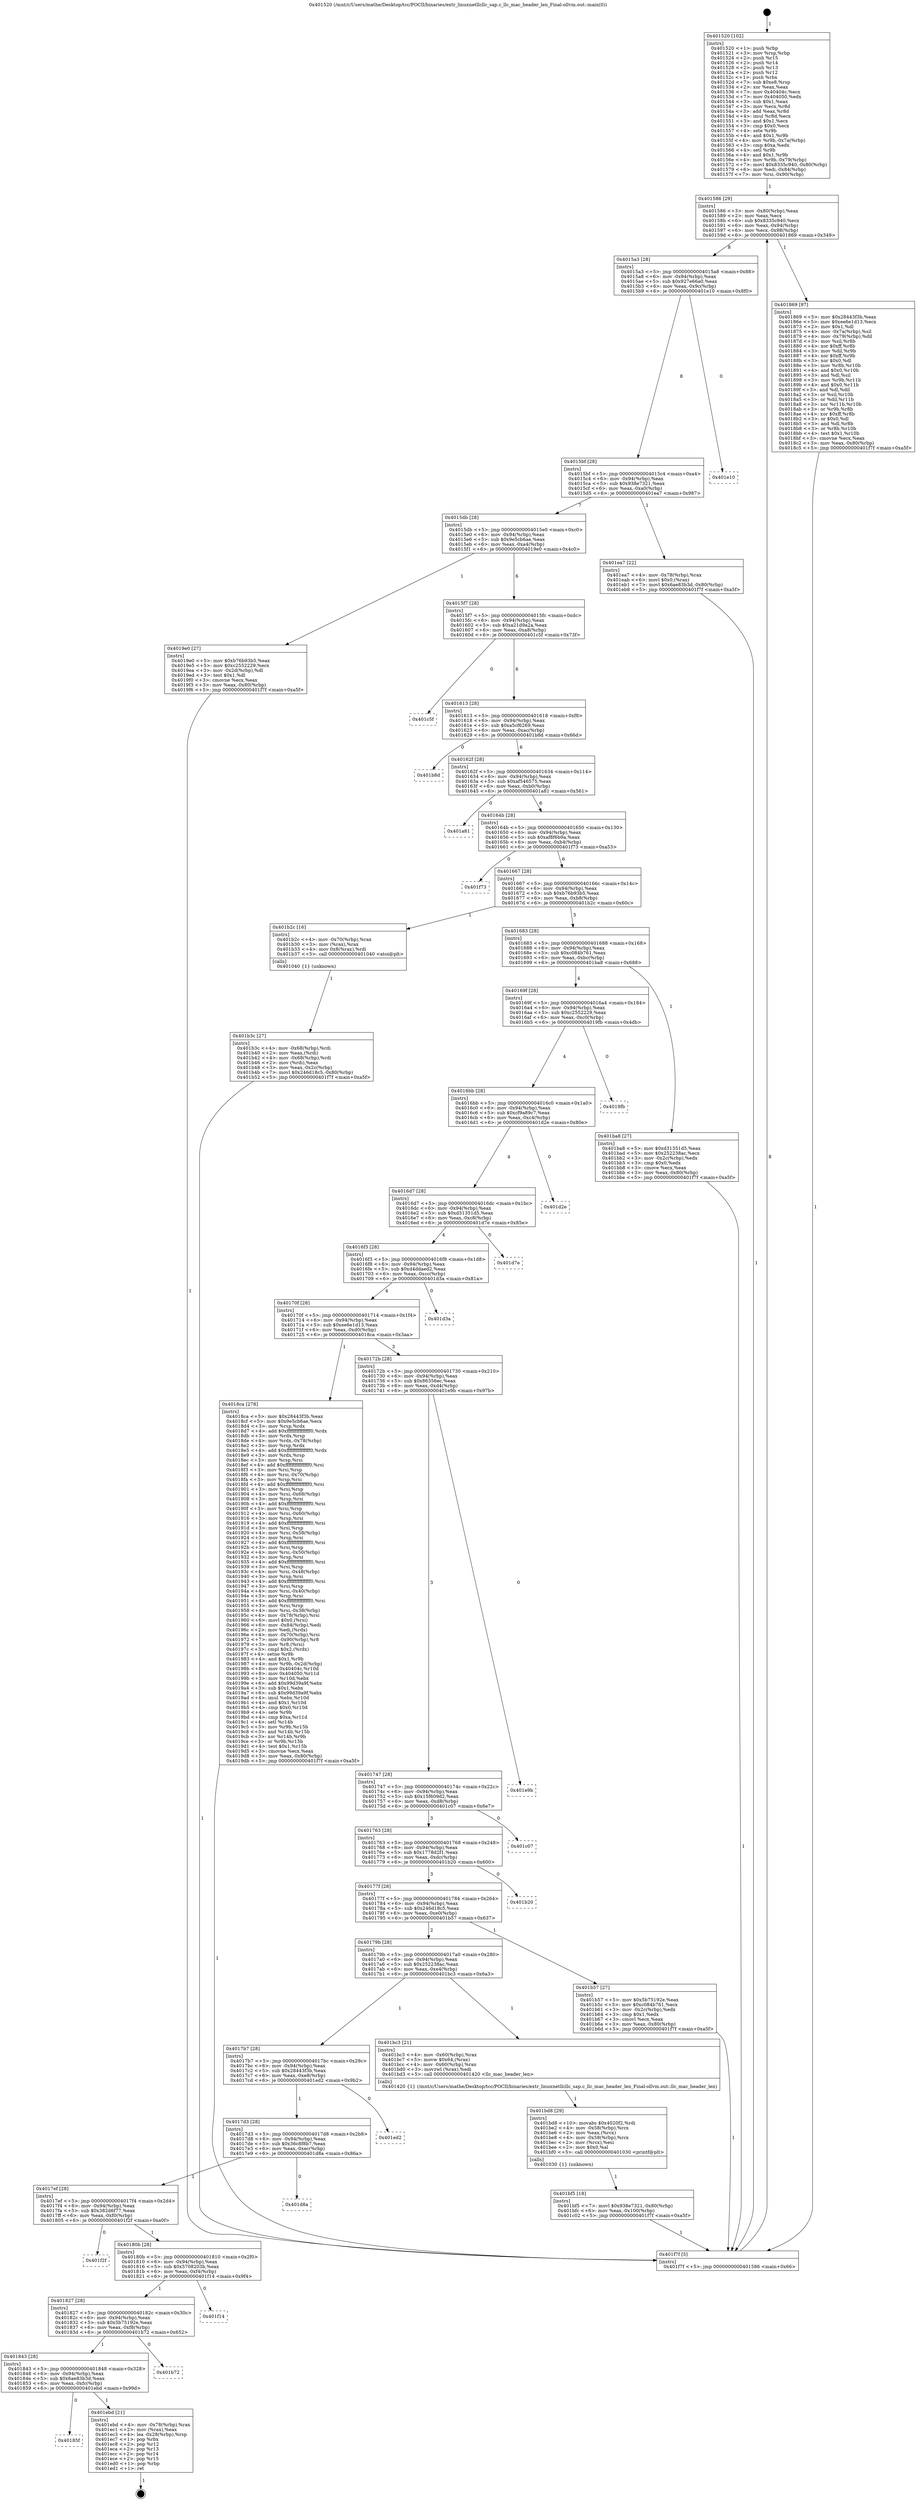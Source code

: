 digraph "0x401520" {
  label = "0x401520 (/mnt/c/Users/mathe/Desktop/tcc/POCII/binaries/extr_linuxnetllcllc_sap.c_llc_mac_header_len_Final-ollvm.out::main(0))"
  labelloc = "t"
  node[shape=record]

  Entry [label="",width=0.3,height=0.3,shape=circle,fillcolor=black,style=filled]
  "0x401586" [label="{
     0x401586 [29]\l
     | [instrs]\l
     &nbsp;&nbsp;0x401586 \<+3\>: mov -0x80(%rbp),%eax\l
     &nbsp;&nbsp;0x401589 \<+2\>: mov %eax,%ecx\l
     &nbsp;&nbsp;0x40158b \<+6\>: sub $0x8335c940,%ecx\l
     &nbsp;&nbsp;0x401591 \<+6\>: mov %eax,-0x94(%rbp)\l
     &nbsp;&nbsp;0x401597 \<+6\>: mov %ecx,-0x98(%rbp)\l
     &nbsp;&nbsp;0x40159d \<+6\>: je 0000000000401869 \<main+0x349\>\l
  }"]
  "0x401869" [label="{
     0x401869 [97]\l
     | [instrs]\l
     &nbsp;&nbsp;0x401869 \<+5\>: mov $0x28443f3b,%eax\l
     &nbsp;&nbsp;0x40186e \<+5\>: mov $0xee6e1d13,%ecx\l
     &nbsp;&nbsp;0x401873 \<+2\>: mov $0x1,%dl\l
     &nbsp;&nbsp;0x401875 \<+4\>: mov -0x7a(%rbp),%sil\l
     &nbsp;&nbsp;0x401879 \<+4\>: mov -0x79(%rbp),%dil\l
     &nbsp;&nbsp;0x40187d \<+3\>: mov %sil,%r8b\l
     &nbsp;&nbsp;0x401880 \<+4\>: xor $0xff,%r8b\l
     &nbsp;&nbsp;0x401884 \<+3\>: mov %dil,%r9b\l
     &nbsp;&nbsp;0x401887 \<+4\>: xor $0xff,%r9b\l
     &nbsp;&nbsp;0x40188b \<+3\>: xor $0x0,%dl\l
     &nbsp;&nbsp;0x40188e \<+3\>: mov %r8b,%r10b\l
     &nbsp;&nbsp;0x401891 \<+4\>: and $0x0,%r10b\l
     &nbsp;&nbsp;0x401895 \<+3\>: and %dl,%sil\l
     &nbsp;&nbsp;0x401898 \<+3\>: mov %r9b,%r11b\l
     &nbsp;&nbsp;0x40189b \<+4\>: and $0x0,%r11b\l
     &nbsp;&nbsp;0x40189f \<+3\>: and %dl,%dil\l
     &nbsp;&nbsp;0x4018a2 \<+3\>: or %sil,%r10b\l
     &nbsp;&nbsp;0x4018a5 \<+3\>: or %dil,%r11b\l
     &nbsp;&nbsp;0x4018a8 \<+3\>: xor %r11b,%r10b\l
     &nbsp;&nbsp;0x4018ab \<+3\>: or %r9b,%r8b\l
     &nbsp;&nbsp;0x4018ae \<+4\>: xor $0xff,%r8b\l
     &nbsp;&nbsp;0x4018b2 \<+3\>: or $0x0,%dl\l
     &nbsp;&nbsp;0x4018b5 \<+3\>: and %dl,%r8b\l
     &nbsp;&nbsp;0x4018b8 \<+3\>: or %r8b,%r10b\l
     &nbsp;&nbsp;0x4018bb \<+4\>: test $0x1,%r10b\l
     &nbsp;&nbsp;0x4018bf \<+3\>: cmovne %ecx,%eax\l
     &nbsp;&nbsp;0x4018c2 \<+3\>: mov %eax,-0x80(%rbp)\l
     &nbsp;&nbsp;0x4018c5 \<+5\>: jmp 0000000000401f7f \<main+0xa5f\>\l
  }"]
  "0x4015a3" [label="{
     0x4015a3 [28]\l
     | [instrs]\l
     &nbsp;&nbsp;0x4015a3 \<+5\>: jmp 00000000004015a8 \<main+0x88\>\l
     &nbsp;&nbsp;0x4015a8 \<+6\>: mov -0x94(%rbp),%eax\l
     &nbsp;&nbsp;0x4015ae \<+5\>: sub $0x927e66a0,%eax\l
     &nbsp;&nbsp;0x4015b3 \<+6\>: mov %eax,-0x9c(%rbp)\l
     &nbsp;&nbsp;0x4015b9 \<+6\>: je 0000000000401e10 \<main+0x8f0\>\l
  }"]
  "0x401f7f" [label="{
     0x401f7f [5]\l
     | [instrs]\l
     &nbsp;&nbsp;0x401f7f \<+5\>: jmp 0000000000401586 \<main+0x66\>\l
  }"]
  "0x401520" [label="{
     0x401520 [102]\l
     | [instrs]\l
     &nbsp;&nbsp;0x401520 \<+1\>: push %rbp\l
     &nbsp;&nbsp;0x401521 \<+3\>: mov %rsp,%rbp\l
     &nbsp;&nbsp;0x401524 \<+2\>: push %r15\l
     &nbsp;&nbsp;0x401526 \<+2\>: push %r14\l
     &nbsp;&nbsp;0x401528 \<+2\>: push %r13\l
     &nbsp;&nbsp;0x40152a \<+2\>: push %r12\l
     &nbsp;&nbsp;0x40152c \<+1\>: push %rbx\l
     &nbsp;&nbsp;0x40152d \<+7\>: sub $0xe8,%rsp\l
     &nbsp;&nbsp;0x401534 \<+2\>: xor %eax,%eax\l
     &nbsp;&nbsp;0x401536 \<+7\>: mov 0x40404c,%ecx\l
     &nbsp;&nbsp;0x40153d \<+7\>: mov 0x404050,%edx\l
     &nbsp;&nbsp;0x401544 \<+3\>: sub $0x1,%eax\l
     &nbsp;&nbsp;0x401547 \<+3\>: mov %ecx,%r8d\l
     &nbsp;&nbsp;0x40154a \<+3\>: add %eax,%r8d\l
     &nbsp;&nbsp;0x40154d \<+4\>: imul %r8d,%ecx\l
     &nbsp;&nbsp;0x401551 \<+3\>: and $0x1,%ecx\l
     &nbsp;&nbsp;0x401554 \<+3\>: cmp $0x0,%ecx\l
     &nbsp;&nbsp;0x401557 \<+4\>: sete %r9b\l
     &nbsp;&nbsp;0x40155b \<+4\>: and $0x1,%r9b\l
     &nbsp;&nbsp;0x40155f \<+4\>: mov %r9b,-0x7a(%rbp)\l
     &nbsp;&nbsp;0x401563 \<+3\>: cmp $0xa,%edx\l
     &nbsp;&nbsp;0x401566 \<+4\>: setl %r9b\l
     &nbsp;&nbsp;0x40156a \<+4\>: and $0x1,%r9b\l
     &nbsp;&nbsp;0x40156e \<+4\>: mov %r9b,-0x79(%rbp)\l
     &nbsp;&nbsp;0x401572 \<+7\>: movl $0x8335c940,-0x80(%rbp)\l
     &nbsp;&nbsp;0x401579 \<+6\>: mov %edi,-0x84(%rbp)\l
     &nbsp;&nbsp;0x40157f \<+7\>: mov %rsi,-0x90(%rbp)\l
  }"]
  Exit [label="",width=0.3,height=0.3,shape=circle,fillcolor=black,style=filled,peripheries=2]
  "0x401e10" [label="{
     0x401e10\l
  }", style=dashed]
  "0x4015bf" [label="{
     0x4015bf [28]\l
     | [instrs]\l
     &nbsp;&nbsp;0x4015bf \<+5\>: jmp 00000000004015c4 \<main+0xa4\>\l
     &nbsp;&nbsp;0x4015c4 \<+6\>: mov -0x94(%rbp),%eax\l
     &nbsp;&nbsp;0x4015ca \<+5\>: sub $0x938e7321,%eax\l
     &nbsp;&nbsp;0x4015cf \<+6\>: mov %eax,-0xa0(%rbp)\l
     &nbsp;&nbsp;0x4015d5 \<+6\>: je 0000000000401ea7 \<main+0x987\>\l
  }"]
  "0x40185f" [label="{
     0x40185f\l
  }", style=dashed]
  "0x401ea7" [label="{
     0x401ea7 [22]\l
     | [instrs]\l
     &nbsp;&nbsp;0x401ea7 \<+4\>: mov -0x78(%rbp),%rax\l
     &nbsp;&nbsp;0x401eab \<+6\>: movl $0x0,(%rax)\l
     &nbsp;&nbsp;0x401eb1 \<+7\>: movl $0x6ae83b3d,-0x80(%rbp)\l
     &nbsp;&nbsp;0x401eb8 \<+5\>: jmp 0000000000401f7f \<main+0xa5f\>\l
  }"]
  "0x4015db" [label="{
     0x4015db [28]\l
     | [instrs]\l
     &nbsp;&nbsp;0x4015db \<+5\>: jmp 00000000004015e0 \<main+0xc0\>\l
     &nbsp;&nbsp;0x4015e0 \<+6\>: mov -0x94(%rbp),%eax\l
     &nbsp;&nbsp;0x4015e6 \<+5\>: sub $0x9e5cb6ae,%eax\l
     &nbsp;&nbsp;0x4015eb \<+6\>: mov %eax,-0xa4(%rbp)\l
     &nbsp;&nbsp;0x4015f1 \<+6\>: je 00000000004019e0 \<main+0x4c0\>\l
  }"]
  "0x401ebd" [label="{
     0x401ebd [21]\l
     | [instrs]\l
     &nbsp;&nbsp;0x401ebd \<+4\>: mov -0x78(%rbp),%rax\l
     &nbsp;&nbsp;0x401ec1 \<+2\>: mov (%rax),%eax\l
     &nbsp;&nbsp;0x401ec3 \<+4\>: lea -0x28(%rbp),%rsp\l
     &nbsp;&nbsp;0x401ec7 \<+1\>: pop %rbx\l
     &nbsp;&nbsp;0x401ec8 \<+2\>: pop %r12\l
     &nbsp;&nbsp;0x401eca \<+2\>: pop %r13\l
     &nbsp;&nbsp;0x401ecc \<+2\>: pop %r14\l
     &nbsp;&nbsp;0x401ece \<+2\>: pop %r15\l
     &nbsp;&nbsp;0x401ed0 \<+1\>: pop %rbp\l
     &nbsp;&nbsp;0x401ed1 \<+1\>: ret\l
  }"]
  "0x4019e0" [label="{
     0x4019e0 [27]\l
     | [instrs]\l
     &nbsp;&nbsp;0x4019e0 \<+5\>: mov $0xb76b93b5,%eax\l
     &nbsp;&nbsp;0x4019e5 \<+5\>: mov $0xc2552229,%ecx\l
     &nbsp;&nbsp;0x4019ea \<+3\>: mov -0x2d(%rbp),%dl\l
     &nbsp;&nbsp;0x4019ed \<+3\>: test $0x1,%dl\l
     &nbsp;&nbsp;0x4019f0 \<+3\>: cmovne %ecx,%eax\l
     &nbsp;&nbsp;0x4019f3 \<+3\>: mov %eax,-0x80(%rbp)\l
     &nbsp;&nbsp;0x4019f6 \<+5\>: jmp 0000000000401f7f \<main+0xa5f\>\l
  }"]
  "0x4015f7" [label="{
     0x4015f7 [28]\l
     | [instrs]\l
     &nbsp;&nbsp;0x4015f7 \<+5\>: jmp 00000000004015fc \<main+0xdc\>\l
     &nbsp;&nbsp;0x4015fc \<+6\>: mov -0x94(%rbp),%eax\l
     &nbsp;&nbsp;0x401602 \<+5\>: sub $0xa21d9a2a,%eax\l
     &nbsp;&nbsp;0x401607 \<+6\>: mov %eax,-0xa8(%rbp)\l
     &nbsp;&nbsp;0x40160d \<+6\>: je 0000000000401c5f \<main+0x73f\>\l
  }"]
  "0x401843" [label="{
     0x401843 [28]\l
     | [instrs]\l
     &nbsp;&nbsp;0x401843 \<+5\>: jmp 0000000000401848 \<main+0x328\>\l
     &nbsp;&nbsp;0x401848 \<+6\>: mov -0x94(%rbp),%eax\l
     &nbsp;&nbsp;0x40184e \<+5\>: sub $0x6ae83b3d,%eax\l
     &nbsp;&nbsp;0x401853 \<+6\>: mov %eax,-0xfc(%rbp)\l
     &nbsp;&nbsp;0x401859 \<+6\>: je 0000000000401ebd \<main+0x99d\>\l
  }"]
  "0x401c5f" [label="{
     0x401c5f\l
  }", style=dashed]
  "0x401613" [label="{
     0x401613 [28]\l
     | [instrs]\l
     &nbsp;&nbsp;0x401613 \<+5\>: jmp 0000000000401618 \<main+0xf8\>\l
     &nbsp;&nbsp;0x401618 \<+6\>: mov -0x94(%rbp),%eax\l
     &nbsp;&nbsp;0x40161e \<+5\>: sub $0xa5cf6269,%eax\l
     &nbsp;&nbsp;0x401623 \<+6\>: mov %eax,-0xac(%rbp)\l
     &nbsp;&nbsp;0x401629 \<+6\>: je 0000000000401b8d \<main+0x66d\>\l
  }"]
  "0x401b72" [label="{
     0x401b72\l
  }", style=dashed]
  "0x401b8d" [label="{
     0x401b8d\l
  }", style=dashed]
  "0x40162f" [label="{
     0x40162f [28]\l
     | [instrs]\l
     &nbsp;&nbsp;0x40162f \<+5\>: jmp 0000000000401634 \<main+0x114\>\l
     &nbsp;&nbsp;0x401634 \<+6\>: mov -0x94(%rbp),%eax\l
     &nbsp;&nbsp;0x40163a \<+5\>: sub $0xaf546575,%eax\l
     &nbsp;&nbsp;0x40163f \<+6\>: mov %eax,-0xb0(%rbp)\l
     &nbsp;&nbsp;0x401645 \<+6\>: je 0000000000401a81 \<main+0x561\>\l
  }"]
  "0x401827" [label="{
     0x401827 [28]\l
     | [instrs]\l
     &nbsp;&nbsp;0x401827 \<+5\>: jmp 000000000040182c \<main+0x30c\>\l
     &nbsp;&nbsp;0x40182c \<+6\>: mov -0x94(%rbp),%eax\l
     &nbsp;&nbsp;0x401832 \<+5\>: sub $0x5b75192e,%eax\l
     &nbsp;&nbsp;0x401837 \<+6\>: mov %eax,-0xf8(%rbp)\l
     &nbsp;&nbsp;0x40183d \<+6\>: je 0000000000401b72 \<main+0x652\>\l
  }"]
  "0x401a81" [label="{
     0x401a81\l
  }", style=dashed]
  "0x40164b" [label="{
     0x40164b [28]\l
     | [instrs]\l
     &nbsp;&nbsp;0x40164b \<+5\>: jmp 0000000000401650 \<main+0x130\>\l
     &nbsp;&nbsp;0x401650 \<+6\>: mov -0x94(%rbp),%eax\l
     &nbsp;&nbsp;0x401656 \<+5\>: sub $0xaf8f6b9a,%eax\l
     &nbsp;&nbsp;0x40165b \<+6\>: mov %eax,-0xb4(%rbp)\l
     &nbsp;&nbsp;0x401661 \<+6\>: je 0000000000401f73 \<main+0xa53\>\l
  }"]
  "0x401f14" [label="{
     0x401f14\l
  }", style=dashed]
  "0x401f73" [label="{
     0x401f73\l
  }", style=dashed]
  "0x401667" [label="{
     0x401667 [28]\l
     | [instrs]\l
     &nbsp;&nbsp;0x401667 \<+5\>: jmp 000000000040166c \<main+0x14c\>\l
     &nbsp;&nbsp;0x40166c \<+6\>: mov -0x94(%rbp),%eax\l
     &nbsp;&nbsp;0x401672 \<+5\>: sub $0xb76b93b5,%eax\l
     &nbsp;&nbsp;0x401677 \<+6\>: mov %eax,-0xb8(%rbp)\l
     &nbsp;&nbsp;0x40167d \<+6\>: je 0000000000401b2c \<main+0x60c\>\l
  }"]
  "0x40180b" [label="{
     0x40180b [28]\l
     | [instrs]\l
     &nbsp;&nbsp;0x40180b \<+5\>: jmp 0000000000401810 \<main+0x2f0\>\l
     &nbsp;&nbsp;0x401810 \<+6\>: mov -0x94(%rbp),%eax\l
     &nbsp;&nbsp;0x401816 \<+5\>: sub $0x5708203b,%eax\l
     &nbsp;&nbsp;0x40181b \<+6\>: mov %eax,-0xf4(%rbp)\l
     &nbsp;&nbsp;0x401821 \<+6\>: je 0000000000401f14 \<main+0x9f4\>\l
  }"]
  "0x401b2c" [label="{
     0x401b2c [16]\l
     | [instrs]\l
     &nbsp;&nbsp;0x401b2c \<+4\>: mov -0x70(%rbp),%rax\l
     &nbsp;&nbsp;0x401b30 \<+3\>: mov (%rax),%rax\l
     &nbsp;&nbsp;0x401b33 \<+4\>: mov 0x8(%rax),%rdi\l
     &nbsp;&nbsp;0x401b37 \<+5\>: call 0000000000401040 \<atoi@plt\>\l
     | [calls]\l
     &nbsp;&nbsp;0x401040 \{1\} (unknown)\l
  }"]
  "0x401683" [label="{
     0x401683 [28]\l
     | [instrs]\l
     &nbsp;&nbsp;0x401683 \<+5\>: jmp 0000000000401688 \<main+0x168\>\l
     &nbsp;&nbsp;0x401688 \<+6\>: mov -0x94(%rbp),%eax\l
     &nbsp;&nbsp;0x40168e \<+5\>: sub $0xc084b761,%eax\l
     &nbsp;&nbsp;0x401693 \<+6\>: mov %eax,-0xbc(%rbp)\l
     &nbsp;&nbsp;0x401699 \<+6\>: je 0000000000401ba8 \<main+0x688\>\l
  }"]
  "0x401f2f" [label="{
     0x401f2f\l
  }", style=dashed]
  "0x401ba8" [label="{
     0x401ba8 [27]\l
     | [instrs]\l
     &nbsp;&nbsp;0x401ba8 \<+5\>: mov $0xd31351d5,%eax\l
     &nbsp;&nbsp;0x401bad \<+5\>: mov $0x252238ac,%ecx\l
     &nbsp;&nbsp;0x401bb2 \<+3\>: mov -0x2c(%rbp),%edx\l
     &nbsp;&nbsp;0x401bb5 \<+3\>: cmp $0x0,%edx\l
     &nbsp;&nbsp;0x401bb8 \<+3\>: cmove %ecx,%eax\l
     &nbsp;&nbsp;0x401bbb \<+3\>: mov %eax,-0x80(%rbp)\l
     &nbsp;&nbsp;0x401bbe \<+5\>: jmp 0000000000401f7f \<main+0xa5f\>\l
  }"]
  "0x40169f" [label="{
     0x40169f [28]\l
     | [instrs]\l
     &nbsp;&nbsp;0x40169f \<+5\>: jmp 00000000004016a4 \<main+0x184\>\l
     &nbsp;&nbsp;0x4016a4 \<+6\>: mov -0x94(%rbp),%eax\l
     &nbsp;&nbsp;0x4016aa \<+5\>: sub $0xc2552229,%eax\l
     &nbsp;&nbsp;0x4016af \<+6\>: mov %eax,-0xc0(%rbp)\l
     &nbsp;&nbsp;0x4016b5 \<+6\>: je 00000000004019fb \<main+0x4db\>\l
  }"]
  "0x4017ef" [label="{
     0x4017ef [28]\l
     | [instrs]\l
     &nbsp;&nbsp;0x4017ef \<+5\>: jmp 00000000004017f4 \<main+0x2d4\>\l
     &nbsp;&nbsp;0x4017f4 \<+6\>: mov -0x94(%rbp),%eax\l
     &nbsp;&nbsp;0x4017fa \<+5\>: sub $0x382d6f77,%eax\l
     &nbsp;&nbsp;0x4017ff \<+6\>: mov %eax,-0xf0(%rbp)\l
     &nbsp;&nbsp;0x401805 \<+6\>: je 0000000000401f2f \<main+0xa0f\>\l
  }"]
  "0x4019fb" [label="{
     0x4019fb\l
  }", style=dashed]
  "0x4016bb" [label="{
     0x4016bb [28]\l
     | [instrs]\l
     &nbsp;&nbsp;0x4016bb \<+5\>: jmp 00000000004016c0 \<main+0x1a0\>\l
     &nbsp;&nbsp;0x4016c0 \<+6\>: mov -0x94(%rbp),%eax\l
     &nbsp;&nbsp;0x4016c6 \<+5\>: sub $0xcf9a89c7,%eax\l
     &nbsp;&nbsp;0x4016cb \<+6\>: mov %eax,-0xc4(%rbp)\l
     &nbsp;&nbsp;0x4016d1 \<+6\>: je 0000000000401d2e \<main+0x80e\>\l
  }"]
  "0x401d8a" [label="{
     0x401d8a\l
  }", style=dashed]
  "0x401d2e" [label="{
     0x401d2e\l
  }", style=dashed]
  "0x4016d7" [label="{
     0x4016d7 [28]\l
     | [instrs]\l
     &nbsp;&nbsp;0x4016d7 \<+5\>: jmp 00000000004016dc \<main+0x1bc\>\l
     &nbsp;&nbsp;0x4016dc \<+6\>: mov -0x94(%rbp),%eax\l
     &nbsp;&nbsp;0x4016e2 \<+5\>: sub $0xd31351d5,%eax\l
     &nbsp;&nbsp;0x4016e7 \<+6\>: mov %eax,-0xc8(%rbp)\l
     &nbsp;&nbsp;0x4016ed \<+6\>: je 0000000000401d7e \<main+0x85e\>\l
  }"]
  "0x4017d3" [label="{
     0x4017d3 [28]\l
     | [instrs]\l
     &nbsp;&nbsp;0x4017d3 \<+5\>: jmp 00000000004017d8 \<main+0x2b8\>\l
     &nbsp;&nbsp;0x4017d8 \<+6\>: mov -0x94(%rbp),%eax\l
     &nbsp;&nbsp;0x4017de \<+5\>: sub $0x36c8f8b7,%eax\l
     &nbsp;&nbsp;0x4017e3 \<+6\>: mov %eax,-0xec(%rbp)\l
     &nbsp;&nbsp;0x4017e9 \<+6\>: je 0000000000401d8a \<main+0x86a\>\l
  }"]
  "0x401d7e" [label="{
     0x401d7e\l
  }", style=dashed]
  "0x4016f3" [label="{
     0x4016f3 [28]\l
     | [instrs]\l
     &nbsp;&nbsp;0x4016f3 \<+5\>: jmp 00000000004016f8 \<main+0x1d8\>\l
     &nbsp;&nbsp;0x4016f8 \<+6\>: mov -0x94(%rbp),%eax\l
     &nbsp;&nbsp;0x4016fe \<+5\>: sub $0xd4ddaed2,%eax\l
     &nbsp;&nbsp;0x401703 \<+6\>: mov %eax,-0xcc(%rbp)\l
     &nbsp;&nbsp;0x401709 \<+6\>: je 0000000000401d3a \<main+0x81a\>\l
  }"]
  "0x401ed2" [label="{
     0x401ed2\l
  }", style=dashed]
  "0x401d3a" [label="{
     0x401d3a\l
  }", style=dashed]
  "0x40170f" [label="{
     0x40170f [28]\l
     | [instrs]\l
     &nbsp;&nbsp;0x40170f \<+5\>: jmp 0000000000401714 \<main+0x1f4\>\l
     &nbsp;&nbsp;0x401714 \<+6\>: mov -0x94(%rbp),%eax\l
     &nbsp;&nbsp;0x40171a \<+5\>: sub $0xee6e1d13,%eax\l
     &nbsp;&nbsp;0x40171f \<+6\>: mov %eax,-0xd0(%rbp)\l
     &nbsp;&nbsp;0x401725 \<+6\>: je 00000000004018ca \<main+0x3aa\>\l
  }"]
  "0x401bf5" [label="{
     0x401bf5 [18]\l
     | [instrs]\l
     &nbsp;&nbsp;0x401bf5 \<+7\>: movl $0x938e7321,-0x80(%rbp)\l
     &nbsp;&nbsp;0x401bfc \<+6\>: mov %eax,-0x100(%rbp)\l
     &nbsp;&nbsp;0x401c02 \<+5\>: jmp 0000000000401f7f \<main+0xa5f\>\l
  }"]
  "0x4018ca" [label="{
     0x4018ca [278]\l
     | [instrs]\l
     &nbsp;&nbsp;0x4018ca \<+5\>: mov $0x28443f3b,%eax\l
     &nbsp;&nbsp;0x4018cf \<+5\>: mov $0x9e5cb6ae,%ecx\l
     &nbsp;&nbsp;0x4018d4 \<+3\>: mov %rsp,%rdx\l
     &nbsp;&nbsp;0x4018d7 \<+4\>: add $0xfffffffffffffff0,%rdx\l
     &nbsp;&nbsp;0x4018db \<+3\>: mov %rdx,%rsp\l
     &nbsp;&nbsp;0x4018de \<+4\>: mov %rdx,-0x78(%rbp)\l
     &nbsp;&nbsp;0x4018e2 \<+3\>: mov %rsp,%rdx\l
     &nbsp;&nbsp;0x4018e5 \<+4\>: add $0xfffffffffffffff0,%rdx\l
     &nbsp;&nbsp;0x4018e9 \<+3\>: mov %rdx,%rsp\l
     &nbsp;&nbsp;0x4018ec \<+3\>: mov %rsp,%rsi\l
     &nbsp;&nbsp;0x4018ef \<+4\>: add $0xfffffffffffffff0,%rsi\l
     &nbsp;&nbsp;0x4018f3 \<+3\>: mov %rsi,%rsp\l
     &nbsp;&nbsp;0x4018f6 \<+4\>: mov %rsi,-0x70(%rbp)\l
     &nbsp;&nbsp;0x4018fa \<+3\>: mov %rsp,%rsi\l
     &nbsp;&nbsp;0x4018fd \<+4\>: add $0xfffffffffffffff0,%rsi\l
     &nbsp;&nbsp;0x401901 \<+3\>: mov %rsi,%rsp\l
     &nbsp;&nbsp;0x401904 \<+4\>: mov %rsi,-0x68(%rbp)\l
     &nbsp;&nbsp;0x401908 \<+3\>: mov %rsp,%rsi\l
     &nbsp;&nbsp;0x40190b \<+4\>: add $0xfffffffffffffff0,%rsi\l
     &nbsp;&nbsp;0x40190f \<+3\>: mov %rsi,%rsp\l
     &nbsp;&nbsp;0x401912 \<+4\>: mov %rsi,-0x60(%rbp)\l
     &nbsp;&nbsp;0x401916 \<+3\>: mov %rsp,%rsi\l
     &nbsp;&nbsp;0x401919 \<+4\>: add $0xfffffffffffffff0,%rsi\l
     &nbsp;&nbsp;0x40191d \<+3\>: mov %rsi,%rsp\l
     &nbsp;&nbsp;0x401920 \<+4\>: mov %rsi,-0x58(%rbp)\l
     &nbsp;&nbsp;0x401924 \<+3\>: mov %rsp,%rsi\l
     &nbsp;&nbsp;0x401927 \<+4\>: add $0xfffffffffffffff0,%rsi\l
     &nbsp;&nbsp;0x40192b \<+3\>: mov %rsi,%rsp\l
     &nbsp;&nbsp;0x40192e \<+4\>: mov %rsi,-0x50(%rbp)\l
     &nbsp;&nbsp;0x401932 \<+3\>: mov %rsp,%rsi\l
     &nbsp;&nbsp;0x401935 \<+4\>: add $0xfffffffffffffff0,%rsi\l
     &nbsp;&nbsp;0x401939 \<+3\>: mov %rsi,%rsp\l
     &nbsp;&nbsp;0x40193c \<+4\>: mov %rsi,-0x48(%rbp)\l
     &nbsp;&nbsp;0x401940 \<+3\>: mov %rsp,%rsi\l
     &nbsp;&nbsp;0x401943 \<+4\>: add $0xfffffffffffffff0,%rsi\l
     &nbsp;&nbsp;0x401947 \<+3\>: mov %rsi,%rsp\l
     &nbsp;&nbsp;0x40194a \<+4\>: mov %rsi,-0x40(%rbp)\l
     &nbsp;&nbsp;0x40194e \<+3\>: mov %rsp,%rsi\l
     &nbsp;&nbsp;0x401951 \<+4\>: add $0xfffffffffffffff0,%rsi\l
     &nbsp;&nbsp;0x401955 \<+3\>: mov %rsi,%rsp\l
     &nbsp;&nbsp;0x401958 \<+4\>: mov %rsi,-0x38(%rbp)\l
     &nbsp;&nbsp;0x40195c \<+4\>: mov -0x78(%rbp),%rsi\l
     &nbsp;&nbsp;0x401960 \<+6\>: movl $0x0,(%rsi)\l
     &nbsp;&nbsp;0x401966 \<+6\>: mov -0x84(%rbp),%edi\l
     &nbsp;&nbsp;0x40196c \<+2\>: mov %edi,(%rdx)\l
     &nbsp;&nbsp;0x40196e \<+4\>: mov -0x70(%rbp),%rsi\l
     &nbsp;&nbsp;0x401972 \<+7\>: mov -0x90(%rbp),%r8\l
     &nbsp;&nbsp;0x401979 \<+3\>: mov %r8,(%rsi)\l
     &nbsp;&nbsp;0x40197c \<+3\>: cmpl $0x2,(%rdx)\l
     &nbsp;&nbsp;0x40197f \<+4\>: setne %r9b\l
     &nbsp;&nbsp;0x401983 \<+4\>: and $0x1,%r9b\l
     &nbsp;&nbsp;0x401987 \<+4\>: mov %r9b,-0x2d(%rbp)\l
     &nbsp;&nbsp;0x40198b \<+8\>: mov 0x40404c,%r10d\l
     &nbsp;&nbsp;0x401993 \<+8\>: mov 0x404050,%r11d\l
     &nbsp;&nbsp;0x40199b \<+3\>: mov %r10d,%ebx\l
     &nbsp;&nbsp;0x40199e \<+6\>: add $0x99d39a9f,%ebx\l
     &nbsp;&nbsp;0x4019a4 \<+3\>: sub $0x1,%ebx\l
     &nbsp;&nbsp;0x4019a7 \<+6\>: sub $0x99d39a9f,%ebx\l
     &nbsp;&nbsp;0x4019ad \<+4\>: imul %ebx,%r10d\l
     &nbsp;&nbsp;0x4019b1 \<+4\>: and $0x1,%r10d\l
     &nbsp;&nbsp;0x4019b5 \<+4\>: cmp $0x0,%r10d\l
     &nbsp;&nbsp;0x4019b9 \<+4\>: sete %r9b\l
     &nbsp;&nbsp;0x4019bd \<+4\>: cmp $0xa,%r11d\l
     &nbsp;&nbsp;0x4019c1 \<+4\>: setl %r14b\l
     &nbsp;&nbsp;0x4019c5 \<+3\>: mov %r9b,%r15b\l
     &nbsp;&nbsp;0x4019c8 \<+3\>: and %r14b,%r15b\l
     &nbsp;&nbsp;0x4019cb \<+3\>: xor %r14b,%r9b\l
     &nbsp;&nbsp;0x4019ce \<+3\>: or %r9b,%r15b\l
     &nbsp;&nbsp;0x4019d1 \<+4\>: test $0x1,%r15b\l
     &nbsp;&nbsp;0x4019d5 \<+3\>: cmovne %ecx,%eax\l
     &nbsp;&nbsp;0x4019d8 \<+3\>: mov %eax,-0x80(%rbp)\l
     &nbsp;&nbsp;0x4019db \<+5\>: jmp 0000000000401f7f \<main+0xa5f\>\l
  }"]
  "0x40172b" [label="{
     0x40172b [28]\l
     | [instrs]\l
     &nbsp;&nbsp;0x40172b \<+5\>: jmp 0000000000401730 \<main+0x210\>\l
     &nbsp;&nbsp;0x401730 \<+6\>: mov -0x94(%rbp),%eax\l
     &nbsp;&nbsp;0x401736 \<+5\>: sub $0x86356ec,%eax\l
     &nbsp;&nbsp;0x40173b \<+6\>: mov %eax,-0xd4(%rbp)\l
     &nbsp;&nbsp;0x401741 \<+6\>: je 0000000000401e9b \<main+0x97b\>\l
  }"]
  "0x401bd8" [label="{
     0x401bd8 [29]\l
     | [instrs]\l
     &nbsp;&nbsp;0x401bd8 \<+10\>: movabs $0x4020f2,%rdi\l
     &nbsp;&nbsp;0x401be2 \<+4\>: mov -0x58(%rbp),%rcx\l
     &nbsp;&nbsp;0x401be6 \<+2\>: mov %eax,(%rcx)\l
     &nbsp;&nbsp;0x401be8 \<+4\>: mov -0x58(%rbp),%rcx\l
     &nbsp;&nbsp;0x401bec \<+2\>: mov (%rcx),%esi\l
     &nbsp;&nbsp;0x401bee \<+2\>: mov $0x0,%al\l
     &nbsp;&nbsp;0x401bf0 \<+5\>: call 0000000000401030 \<printf@plt\>\l
     | [calls]\l
     &nbsp;&nbsp;0x401030 \{1\} (unknown)\l
  }"]
  "0x401b3c" [label="{
     0x401b3c [27]\l
     | [instrs]\l
     &nbsp;&nbsp;0x401b3c \<+4\>: mov -0x68(%rbp),%rdi\l
     &nbsp;&nbsp;0x401b40 \<+2\>: mov %eax,(%rdi)\l
     &nbsp;&nbsp;0x401b42 \<+4\>: mov -0x68(%rbp),%rdi\l
     &nbsp;&nbsp;0x401b46 \<+2\>: mov (%rdi),%eax\l
     &nbsp;&nbsp;0x401b48 \<+3\>: mov %eax,-0x2c(%rbp)\l
     &nbsp;&nbsp;0x401b4b \<+7\>: movl $0x246d18c5,-0x80(%rbp)\l
     &nbsp;&nbsp;0x401b52 \<+5\>: jmp 0000000000401f7f \<main+0xa5f\>\l
  }"]
  "0x4017b7" [label="{
     0x4017b7 [28]\l
     | [instrs]\l
     &nbsp;&nbsp;0x4017b7 \<+5\>: jmp 00000000004017bc \<main+0x29c\>\l
     &nbsp;&nbsp;0x4017bc \<+6\>: mov -0x94(%rbp),%eax\l
     &nbsp;&nbsp;0x4017c2 \<+5\>: sub $0x28443f3b,%eax\l
     &nbsp;&nbsp;0x4017c7 \<+6\>: mov %eax,-0xe8(%rbp)\l
     &nbsp;&nbsp;0x4017cd \<+6\>: je 0000000000401ed2 \<main+0x9b2\>\l
  }"]
  "0x401e9b" [label="{
     0x401e9b\l
  }", style=dashed]
  "0x401747" [label="{
     0x401747 [28]\l
     | [instrs]\l
     &nbsp;&nbsp;0x401747 \<+5\>: jmp 000000000040174c \<main+0x22c\>\l
     &nbsp;&nbsp;0x40174c \<+6\>: mov -0x94(%rbp),%eax\l
     &nbsp;&nbsp;0x401752 \<+5\>: sub $0x15f609d2,%eax\l
     &nbsp;&nbsp;0x401757 \<+6\>: mov %eax,-0xd8(%rbp)\l
     &nbsp;&nbsp;0x40175d \<+6\>: je 0000000000401c07 \<main+0x6e7\>\l
  }"]
  "0x401bc3" [label="{
     0x401bc3 [21]\l
     | [instrs]\l
     &nbsp;&nbsp;0x401bc3 \<+4\>: mov -0x60(%rbp),%rax\l
     &nbsp;&nbsp;0x401bc7 \<+5\>: movw $0x64,(%rax)\l
     &nbsp;&nbsp;0x401bcc \<+4\>: mov -0x60(%rbp),%rax\l
     &nbsp;&nbsp;0x401bd0 \<+3\>: movzwl (%rax),%edi\l
     &nbsp;&nbsp;0x401bd3 \<+5\>: call 0000000000401420 \<llc_mac_header_len\>\l
     | [calls]\l
     &nbsp;&nbsp;0x401420 \{1\} (/mnt/c/Users/mathe/Desktop/tcc/POCII/binaries/extr_linuxnetllcllc_sap.c_llc_mac_header_len_Final-ollvm.out::llc_mac_header_len)\l
  }"]
  "0x401c07" [label="{
     0x401c07\l
  }", style=dashed]
  "0x401763" [label="{
     0x401763 [28]\l
     | [instrs]\l
     &nbsp;&nbsp;0x401763 \<+5\>: jmp 0000000000401768 \<main+0x248\>\l
     &nbsp;&nbsp;0x401768 \<+6\>: mov -0x94(%rbp),%eax\l
     &nbsp;&nbsp;0x40176e \<+5\>: sub $0x1778d2f1,%eax\l
     &nbsp;&nbsp;0x401773 \<+6\>: mov %eax,-0xdc(%rbp)\l
     &nbsp;&nbsp;0x401779 \<+6\>: je 0000000000401b20 \<main+0x600\>\l
  }"]
  "0x40179b" [label="{
     0x40179b [28]\l
     | [instrs]\l
     &nbsp;&nbsp;0x40179b \<+5\>: jmp 00000000004017a0 \<main+0x280\>\l
     &nbsp;&nbsp;0x4017a0 \<+6\>: mov -0x94(%rbp),%eax\l
     &nbsp;&nbsp;0x4017a6 \<+5\>: sub $0x252238ac,%eax\l
     &nbsp;&nbsp;0x4017ab \<+6\>: mov %eax,-0xe4(%rbp)\l
     &nbsp;&nbsp;0x4017b1 \<+6\>: je 0000000000401bc3 \<main+0x6a3\>\l
  }"]
  "0x401b20" [label="{
     0x401b20\l
  }", style=dashed]
  "0x40177f" [label="{
     0x40177f [28]\l
     | [instrs]\l
     &nbsp;&nbsp;0x40177f \<+5\>: jmp 0000000000401784 \<main+0x264\>\l
     &nbsp;&nbsp;0x401784 \<+6\>: mov -0x94(%rbp),%eax\l
     &nbsp;&nbsp;0x40178a \<+5\>: sub $0x246d18c5,%eax\l
     &nbsp;&nbsp;0x40178f \<+6\>: mov %eax,-0xe0(%rbp)\l
     &nbsp;&nbsp;0x401795 \<+6\>: je 0000000000401b57 \<main+0x637\>\l
  }"]
  "0x401b57" [label="{
     0x401b57 [27]\l
     | [instrs]\l
     &nbsp;&nbsp;0x401b57 \<+5\>: mov $0x5b75192e,%eax\l
     &nbsp;&nbsp;0x401b5c \<+5\>: mov $0xc084b761,%ecx\l
     &nbsp;&nbsp;0x401b61 \<+3\>: mov -0x2c(%rbp),%edx\l
     &nbsp;&nbsp;0x401b64 \<+3\>: cmp $0x1,%edx\l
     &nbsp;&nbsp;0x401b67 \<+3\>: cmovl %ecx,%eax\l
     &nbsp;&nbsp;0x401b6a \<+3\>: mov %eax,-0x80(%rbp)\l
     &nbsp;&nbsp;0x401b6d \<+5\>: jmp 0000000000401f7f \<main+0xa5f\>\l
  }"]
  Entry -> "0x401520" [label=" 1"]
  "0x401586" -> "0x401869" [label=" 1"]
  "0x401586" -> "0x4015a3" [label=" 8"]
  "0x401869" -> "0x401f7f" [label=" 1"]
  "0x401520" -> "0x401586" [label=" 1"]
  "0x401f7f" -> "0x401586" [label=" 8"]
  "0x401ebd" -> Exit [label=" 1"]
  "0x4015a3" -> "0x401e10" [label=" 0"]
  "0x4015a3" -> "0x4015bf" [label=" 8"]
  "0x401843" -> "0x40185f" [label=" 0"]
  "0x4015bf" -> "0x401ea7" [label=" 1"]
  "0x4015bf" -> "0x4015db" [label=" 7"]
  "0x401843" -> "0x401ebd" [label=" 1"]
  "0x4015db" -> "0x4019e0" [label=" 1"]
  "0x4015db" -> "0x4015f7" [label=" 6"]
  "0x401827" -> "0x401843" [label=" 1"]
  "0x4015f7" -> "0x401c5f" [label=" 0"]
  "0x4015f7" -> "0x401613" [label=" 6"]
  "0x401827" -> "0x401b72" [label=" 0"]
  "0x401613" -> "0x401b8d" [label=" 0"]
  "0x401613" -> "0x40162f" [label=" 6"]
  "0x40180b" -> "0x401827" [label=" 1"]
  "0x40162f" -> "0x401a81" [label=" 0"]
  "0x40162f" -> "0x40164b" [label=" 6"]
  "0x40180b" -> "0x401f14" [label=" 0"]
  "0x40164b" -> "0x401f73" [label=" 0"]
  "0x40164b" -> "0x401667" [label=" 6"]
  "0x4017ef" -> "0x40180b" [label=" 1"]
  "0x401667" -> "0x401b2c" [label=" 1"]
  "0x401667" -> "0x401683" [label=" 5"]
  "0x4017ef" -> "0x401f2f" [label=" 0"]
  "0x401683" -> "0x401ba8" [label=" 1"]
  "0x401683" -> "0x40169f" [label=" 4"]
  "0x4017d3" -> "0x4017ef" [label=" 1"]
  "0x40169f" -> "0x4019fb" [label=" 0"]
  "0x40169f" -> "0x4016bb" [label=" 4"]
  "0x4017d3" -> "0x401d8a" [label=" 0"]
  "0x4016bb" -> "0x401d2e" [label=" 0"]
  "0x4016bb" -> "0x4016d7" [label=" 4"]
  "0x4017b7" -> "0x4017d3" [label=" 1"]
  "0x4016d7" -> "0x401d7e" [label=" 0"]
  "0x4016d7" -> "0x4016f3" [label=" 4"]
  "0x4017b7" -> "0x401ed2" [label=" 0"]
  "0x4016f3" -> "0x401d3a" [label=" 0"]
  "0x4016f3" -> "0x40170f" [label=" 4"]
  "0x401ea7" -> "0x401f7f" [label=" 1"]
  "0x40170f" -> "0x4018ca" [label=" 1"]
  "0x40170f" -> "0x40172b" [label=" 3"]
  "0x401bf5" -> "0x401f7f" [label=" 1"]
  "0x4018ca" -> "0x401f7f" [label=" 1"]
  "0x4019e0" -> "0x401f7f" [label=" 1"]
  "0x401b2c" -> "0x401b3c" [label=" 1"]
  "0x401b3c" -> "0x401f7f" [label=" 1"]
  "0x401bd8" -> "0x401bf5" [label=" 1"]
  "0x40172b" -> "0x401e9b" [label=" 0"]
  "0x40172b" -> "0x401747" [label=" 3"]
  "0x401bc3" -> "0x401bd8" [label=" 1"]
  "0x401747" -> "0x401c07" [label=" 0"]
  "0x401747" -> "0x401763" [label=" 3"]
  "0x40179b" -> "0x4017b7" [label=" 1"]
  "0x401763" -> "0x401b20" [label=" 0"]
  "0x401763" -> "0x40177f" [label=" 3"]
  "0x40179b" -> "0x401bc3" [label=" 1"]
  "0x40177f" -> "0x401b57" [label=" 1"]
  "0x40177f" -> "0x40179b" [label=" 2"]
  "0x401b57" -> "0x401f7f" [label=" 1"]
  "0x401ba8" -> "0x401f7f" [label=" 1"]
}
